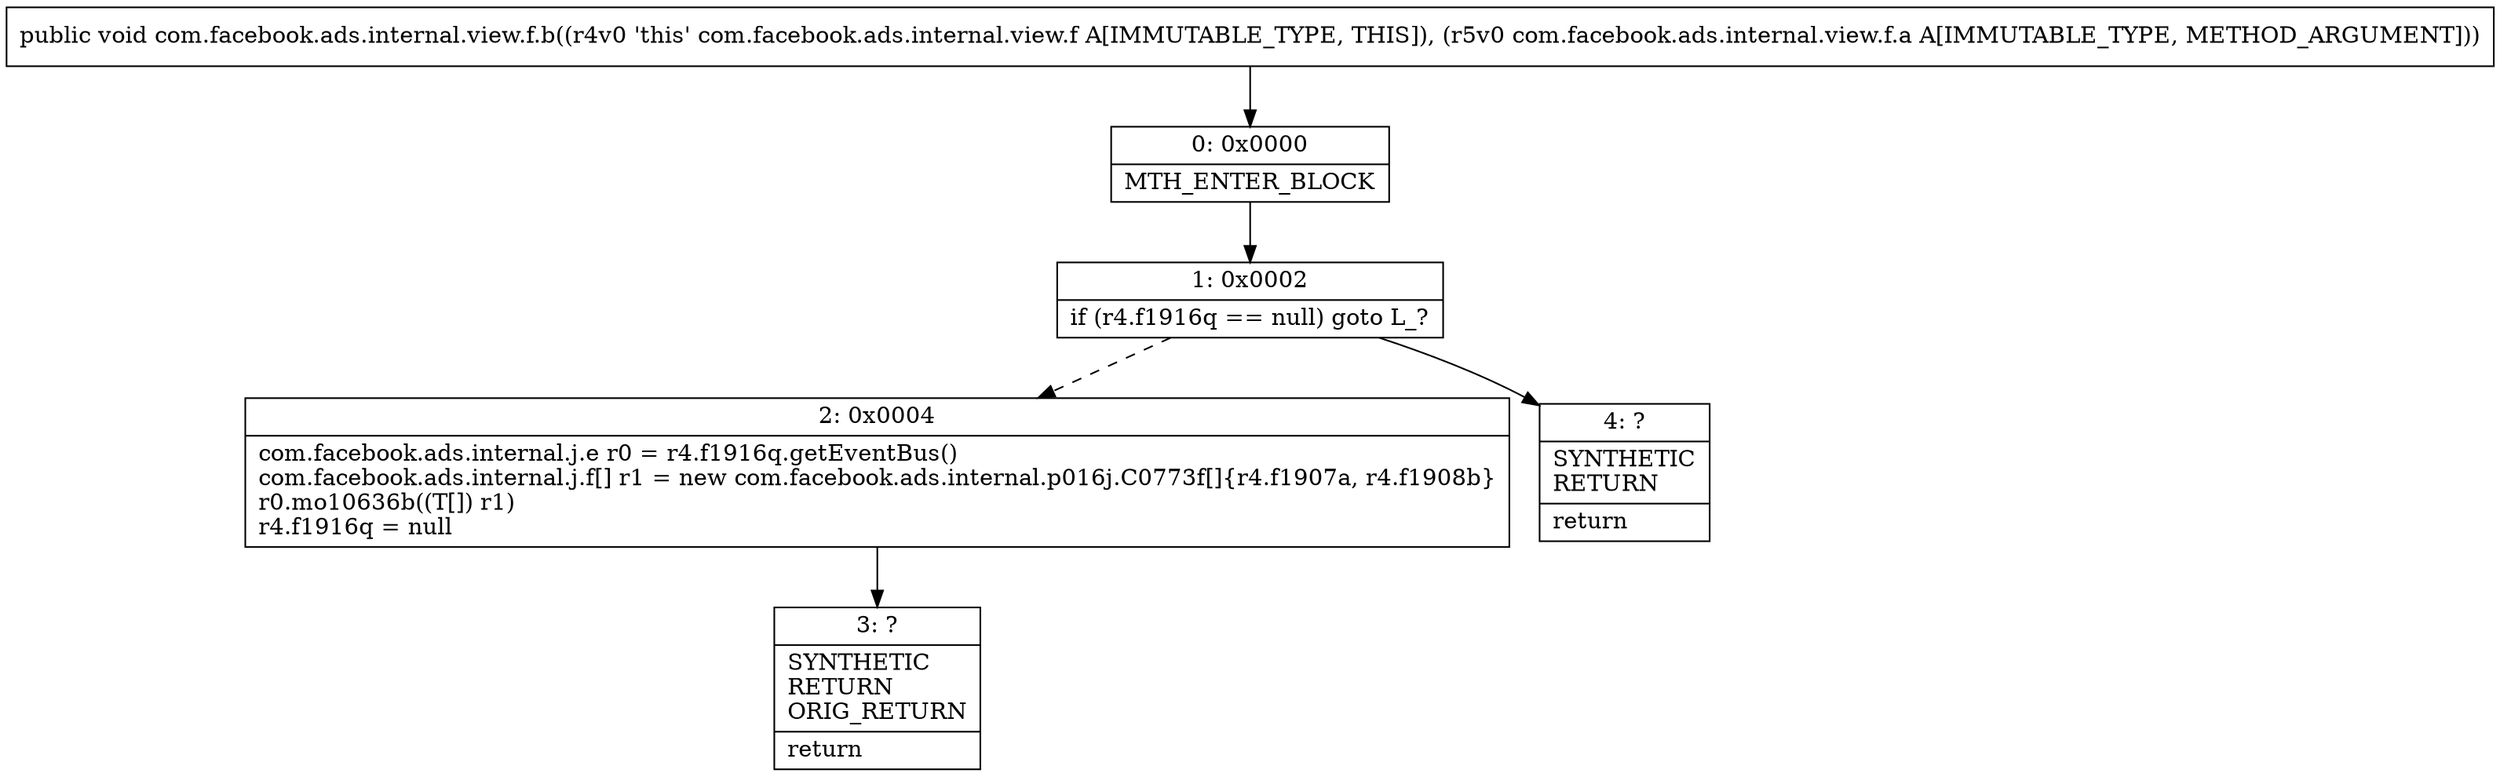 digraph "CFG forcom.facebook.ads.internal.view.f.b(Lcom\/facebook\/ads\/internal\/view\/f\/a;)V" {
Node_0 [shape=record,label="{0\:\ 0x0000|MTH_ENTER_BLOCK\l}"];
Node_1 [shape=record,label="{1\:\ 0x0002|if (r4.f1916q == null) goto L_?\l}"];
Node_2 [shape=record,label="{2\:\ 0x0004|com.facebook.ads.internal.j.e r0 = r4.f1916q.getEventBus()\lcom.facebook.ads.internal.j.f[] r1 = new com.facebook.ads.internal.p016j.C0773f[]\{r4.f1907a, r4.f1908b\}\lr0.mo10636b((T[]) r1)\lr4.f1916q = null\l}"];
Node_3 [shape=record,label="{3\:\ ?|SYNTHETIC\lRETURN\lORIG_RETURN\l|return\l}"];
Node_4 [shape=record,label="{4\:\ ?|SYNTHETIC\lRETURN\l|return\l}"];
MethodNode[shape=record,label="{public void com.facebook.ads.internal.view.f.b((r4v0 'this' com.facebook.ads.internal.view.f A[IMMUTABLE_TYPE, THIS]), (r5v0 com.facebook.ads.internal.view.f.a A[IMMUTABLE_TYPE, METHOD_ARGUMENT])) }"];
MethodNode -> Node_0;
Node_0 -> Node_1;
Node_1 -> Node_2[style=dashed];
Node_1 -> Node_4;
Node_2 -> Node_3;
}

